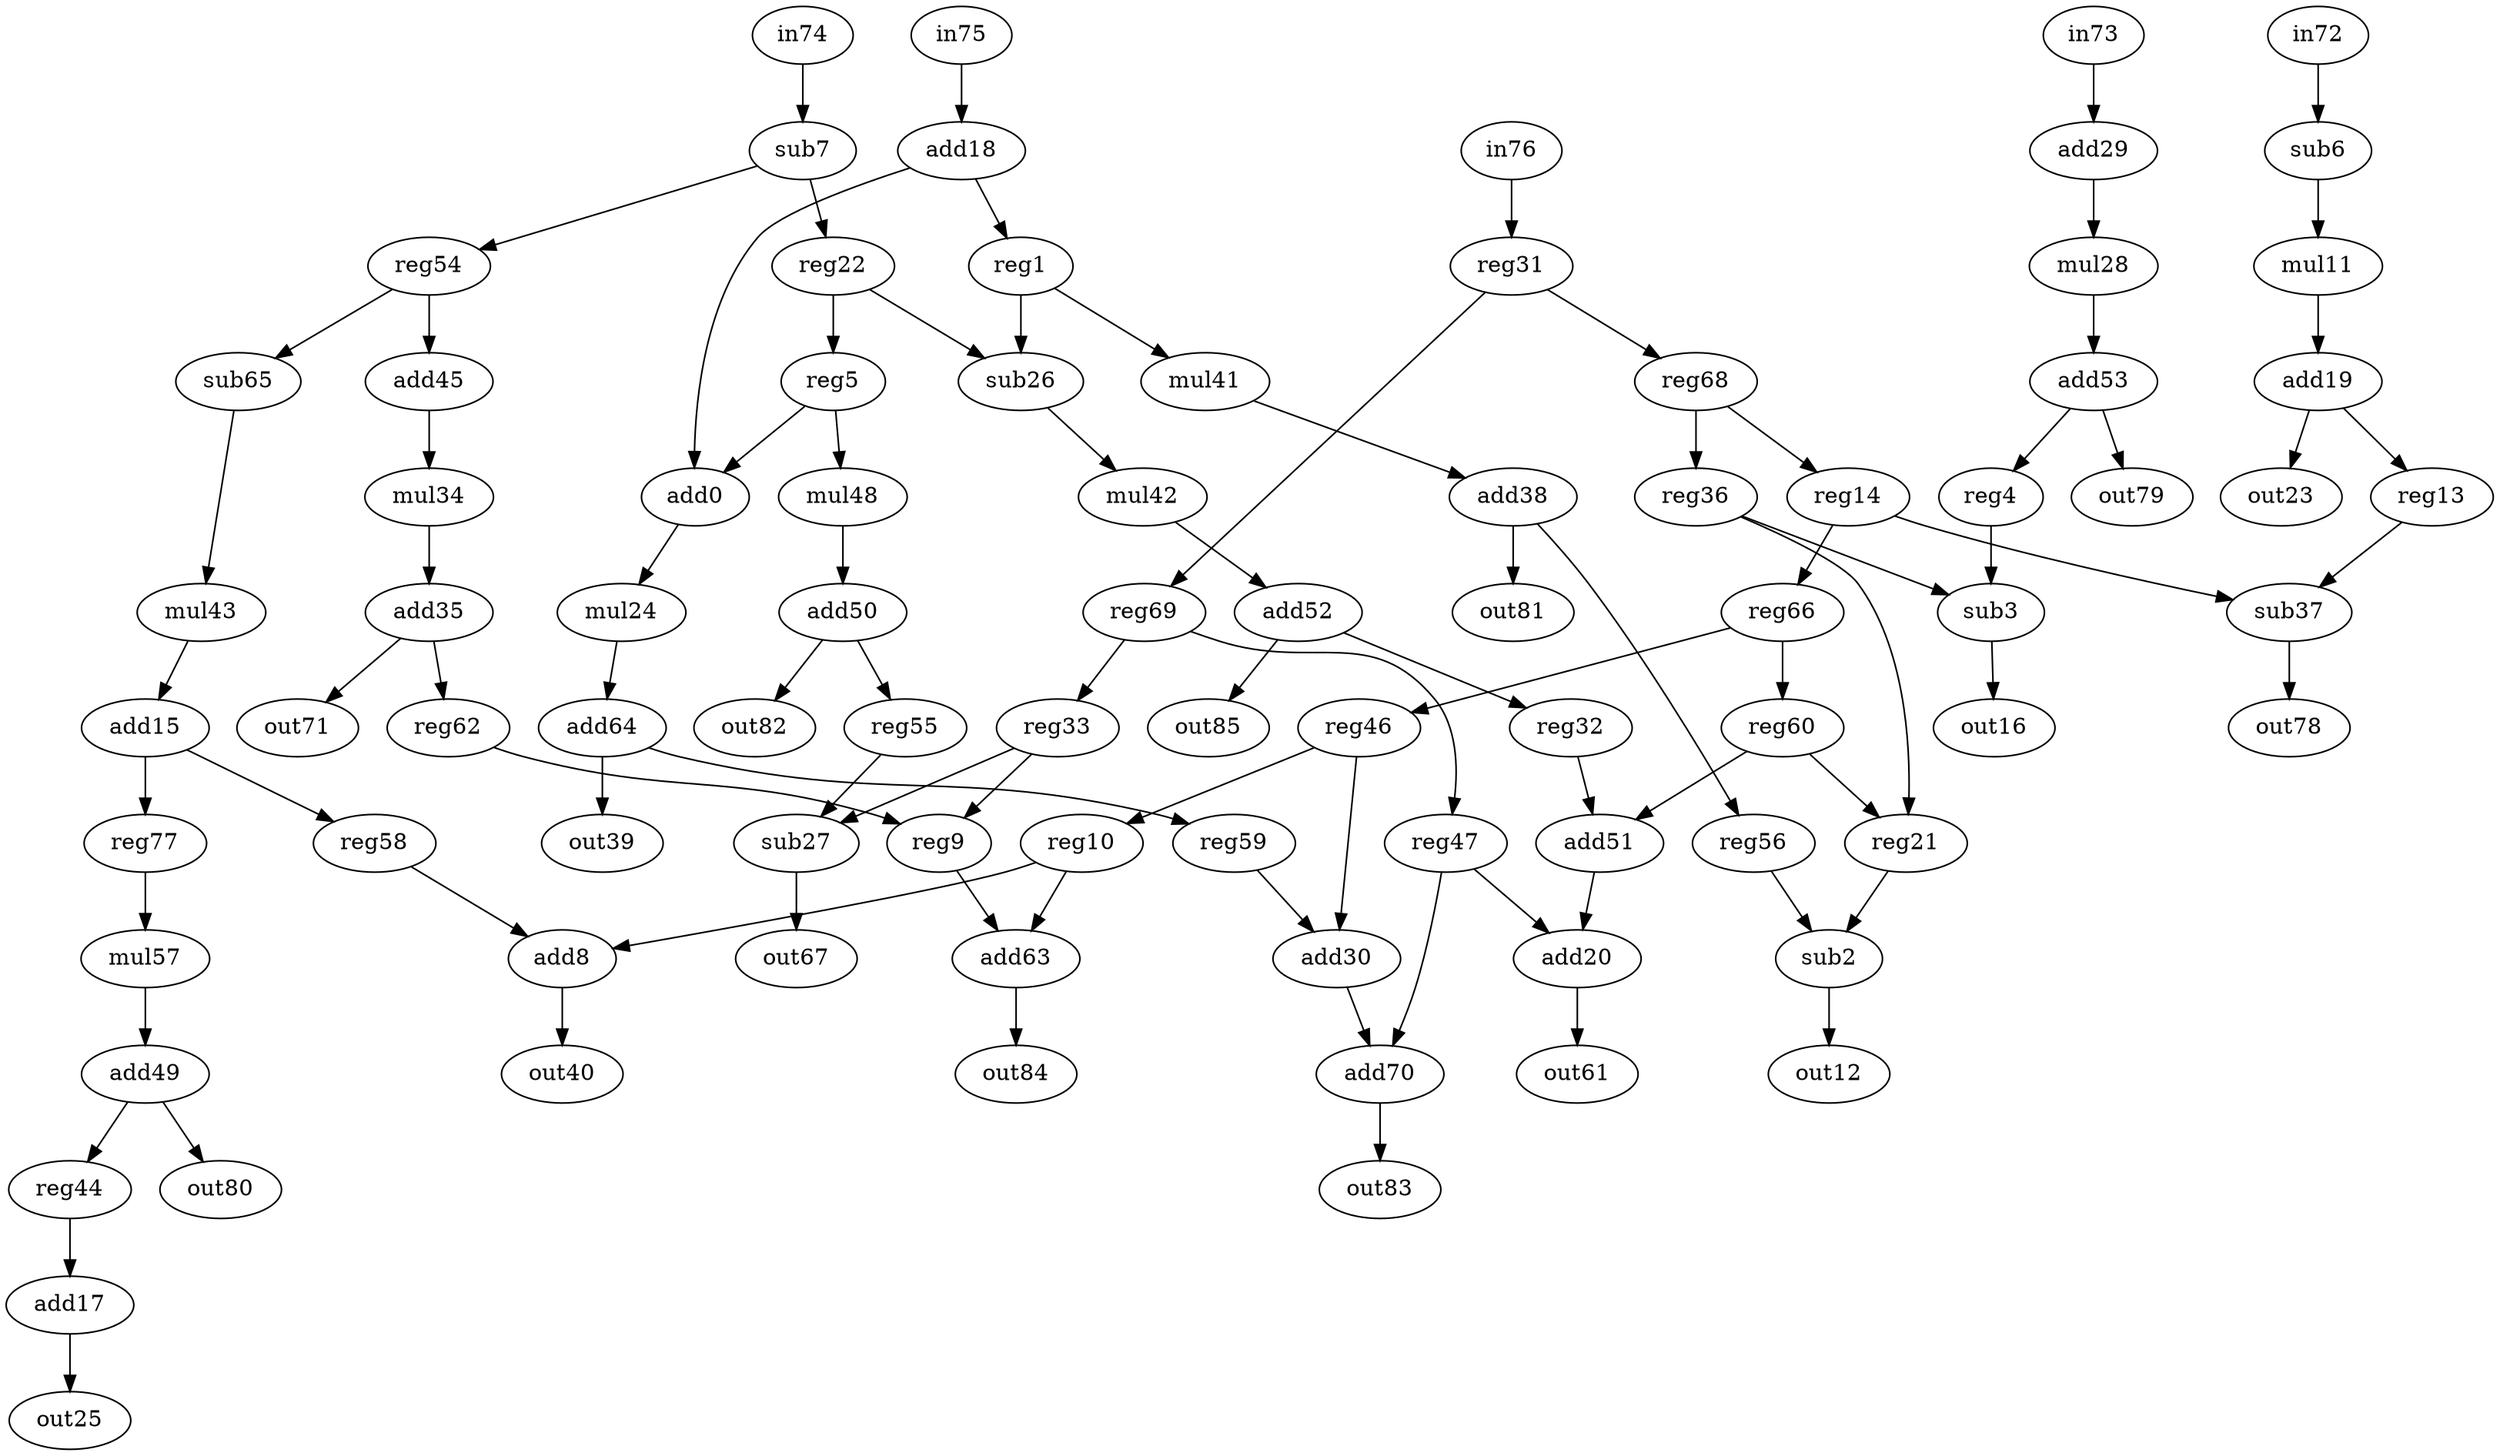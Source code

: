 digraph "collapse_pyr" {
0 [label=add0, op=add];
1 [label=reg1, op=reg];
2 [label=sub2, op=sub];
3 [label=sub3, op=sub];
4 [label=reg4, op=reg];
5 [label=reg5, op=reg];
6 [label=sub6, op=subi, value=2];
7 [label=sub7, op=subi, value=2];
8 [label=add8, op=add];
9 [label=reg9, op=reg];
10 [label=reg10, op=reg];
11 [label=mul11, op=muli, value=2];
12 [label=out12, op=out];
13 [label=reg13, op=reg];
14 [label=reg14, op=reg];
15 [label=add15, op=addi, value=2];
16 [label=out16, op=out];
17 [label=add17, op=addi, value=2];
18 [label=add18, op=addi, value=2];
19 [label=add19, op=addi, value=2];
20 [label=add20, op=add];
21 [label=reg21, op=reg];
22 [label=reg22, op=reg];
23 [label=out23, op=out];
24 [label=mul24, op=muli, value=2];
25 [label=out25, op=out];
26 [label=sub26, op=sub];
27 [label=sub27, op=sub];
28 [label=mul28, op=muli, value=2];
29 [label=add29, op=addi, value=2];
30 [label=add30, op=add];
31 [label=reg31, op=reg];
32 [label=reg32, op=reg];
33 [label=reg33, op=reg];
34 [label=mul34, op=muli, value=2];
35 [label=add35, op=addi, value=2];
36 [label=reg36, op=reg];
37 [label=sub37, op=sub];
38 [label=add38, op=addi, value=2];
39 [label=out39, op=out];
40 [label=out40, op=out];
41 [label=mul41, op=muli, value=2];
42 [label=mul42, op=muli, value=2];
43 [label=mul43, op=muli, value=2];
44 [label=reg44, op=reg];
45 [label=add45, op=addi, value=2];
46 [label=reg46, op=reg];
47 [label=reg47, op=reg];
48 [label=mul48, op=muli, value=2];
49 [label=add49, op=addi, value=2];
50 [label=add50, op=addi, value=2];
51 [label=add51, op=add];
52 [label=add52, op=addi, value=2];
53 [label=add53, op=addi, value=2];
54 [label=reg54, op=reg];
55 [label=reg55, op=reg];
56 [label=reg56, op=reg];
57 [label=mul57, op=muli, value=2];
58 [label=reg58, op=reg];
59 [label=reg59, op=reg];
60 [label=reg60, op=reg];
61 [label=out61, op=out];
62 [label=reg62, op=reg];
63 [label=add63, op=add];
64 [label=add64, op=addi, value=2];
65 [label=sub65, op=subi, value=2];
66 [label=reg66, op=reg];
67 [label=out67, op=out];
68 [label=reg68, op=reg];
69 [label=reg69, op=reg];
70 [label=add70, op=add];
71 [label=out71, op=out];
72 [label=in72, op=in];
73 [label=in73, op=in];
74 [label=in74, op=in];
75 [label=in75, op=in];
76 [label=in76, op=in];
77 [label=reg77, op=reg];
78 [label=out78, op=out];
79 [label=out79, op=out];
80 [label=out80, op=out];
81 [label=out81, op=out];
82 [label=out82, op=out];
83 [label=out83, op=out];
84 [label=out84, op=out];
85 [label=out85, op=out];
0 -> 24  [port=0, w=0];
1 -> 26  [port=0, w=0];
1 -> 41  [port=0, w=0];
2 -> 12  [port=0, w=0];
3 -> 16  [port=0, w=0];
4 -> 3  [port=0, w=0];
5 -> 0  [port=0, w=0];
5 -> 48  [port=0, w=0];
6 -> 11  [port=0, w=0];
7 -> 22  [port=0, w=0];
7 -> 54  [port=0, w=0];
8 -> 40  [port=0, w=0];
9 -> 63  [port=0, w=0];
10 -> 8  [port=0, w=0];
10 -> 63  [port=1, w=0];
11 -> 19  [port=0, w=0];
13 -> 37  [port=0, w=0];
14 -> 37  [port=1, w=0];
14 -> 66  [port=0, w=0];
15 -> 77  [port=0, w=0];
15 -> 58  [port=0, w=0];
17 -> 25  [port=0, w=0];
18 -> 0  [port=1, w=0];
18 -> 1  [port=0, w=0];
19 -> 13  [port=0, w=0];
19 -> 23  [port=0, w=0];
20 -> 61  [port=0, w=0];
21 -> 2  [port=0, w=0];
22 -> 5  [port=0, w=0];
22 -> 26  [port=1, w=0];
24 -> 64  [port=0, w=0];
26 -> 42  [port=0, w=0];
27 -> 67  [port=0, w=0];
28 -> 53  [port=0, w=0];
29 -> 28  [port=0, w=0];
30 -> 70  [port=0, w=0];
31 -> 68  [port=0, w=0];
31 -> 69  [port=0, w=0];
32 -> 51  [port=0, w=0];
33 -> 9  [port=0, w=0];
33 -> 27  [port=0, w=0];
34 -> 35  [port=0, w=0];
35 -> 62  [port=0, w=0];
35 -> 71  [port=0, w=0];
36 -> 3  [port=1, w=0];
36 -> 21  [port=0, w=0];
37 -> 78  [port=0, w=0];
38 -> 81  [port=0, w=0];
38 -> 56  [port=0, w=0];
41 -> 38  [port=0, w=0];
42 -> 52  [port=0, w=0];
43 -> 15  [port=0, w=0];
44 -> 17  [port=0, w=0];
45 -> 34  [port=0, w=0];
46 -> 10  [port=0, w=0];
46 -> 30  [port=0, w=0];
47 -> 20  [port=0, w=0];
47 -> 70  [port=1, w=0];
48 -> 50  [port=0, w=0];
49 -> 80  [port=0, w=0];
49 -> 44  [port=0, w=0];
50 -> 55  [port=0, w=0];
50 -> 82  [port=0, w=0];
51 -> 20  [port=1, w=0];
52 -> 32  [port=0, w=0];
52 -> 85  [port=0, w=0];
53 -> 4  [port=0, w=0];
53 -> 79  [port=0, w=0];
54 -> 45  [port=0, w=0];
54 -> 65  [port=0, w=0];
55 -> 27  [port=1, w=0];
56 -> 2  [port=1, w=0];
57 -> 49  [port=0, w=0];
58 -> 8  [port=1, w=0];
59 -> 30  [port=1, w=0];
60 -> 21  [port=1, w=0];
60 -> 51  [port=1, w=0];
62 -> 9  [port=1, w=0];
63 -> 84  [port=0, w=0];
64 -> 39  [port=0, w=0];
64 -> 59  [port=0, w=0];
65 -> 43  [port=0, w=0];
66 -> 46  [port=0, w=0];
66 -> 60  [port=0, w=0];
68 -> 14  [port=0, w=0];
68 -> 36  [port=0, w=0];
69 -> 33  [port=0, w=0];
69 -> 47  [port=0, w=0];
70 -> 83  [port=0, w=0];
72 -> 6  [port=0, w=0];
73 -> 29  [port=0, w=0];
74 -> 7  [port=0, w=0];
75 -> 18  [port=0, w=0];
76 -> 31  [port=0, w=0];
77 -> 57  [port=0, w=0];
}
